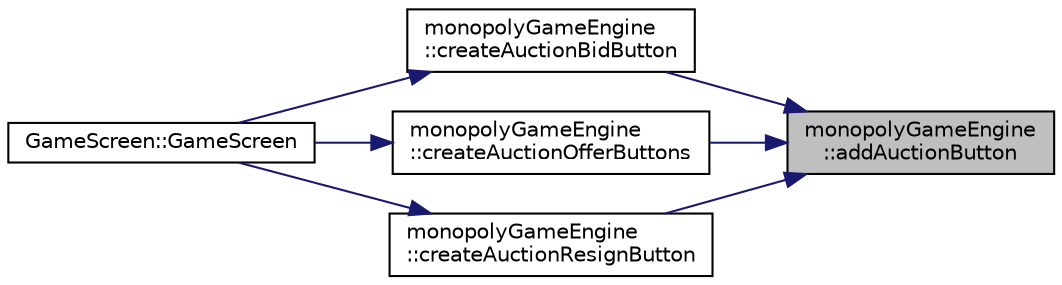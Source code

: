 digraph "monopolyGameEngine::addAuctionButton"
{
 // LATEX_PDF_SIZE
  edge [fontname="Helvetica",fontsize="10",labelfontname="Helvetica",labelfontsize="10"];
  node [fontname="Helvetica",fontsize="10",shape=record];
  rankdir="RL";
  Node1 [label="monopolyGameEngine\l::addAuctionButton",height=0.2,width=0.4,color="black", fillcolor="grey75", style="filled", fontcolor="black",tooltip=" "];
  Node1 -> Node2 [dir="back",color="midnightblue",fontsize="10",style="solid",fontname="Helvetica"];
  Node2 [label="monopolyGameEngine\l::createAuctionBidButton",height=0.2,width=0.4,color="black", fillcolor="white", style="filled",URL="$classmonopoly_game_engine.html#aecb1bcba8503a9b60df0563557c27a78",tooltip=" "];
  Node2 -> Node3 [dir="back",color="midnightblue",fontsize="10",style="solid",fontname="Helvetica"];
  Node3 [label="GameScreen::GameScreen",height=0.2,width=0.4,color="black", fillcolor="white", style="filled",URL="$class_game_screen.html#a3866912fd5861b29c9ad3c08ea67fd16",tooltip=" "];
  Node1 -> Node4 [dir="back",color="midnightblue",fontsize="10",style="solid",fontname="Helvetica"];
  Node4 [label="monopolyGameEngine\l::createAuctionOfferButtons",height=0.2,width=0.4,color="black", fillcolor="white", style="filled",URL="$classmonopoly_game_engine.html#a7848f61249fb58380e8ca9f11e599fe6",tooltip=" "];
  Node4 -> Node3 [dir="back",color="midnightblue",fontsize="10",style="solid",fontname="Helvetica"];
  Node1 -> Node5 [dir="back",color="midnightblue",fontsize="10",style="solid",fontname="Helvetica"];
  Node5 [label="monopolyGameEngine\l::createAuctionResignButton",height=0.2,width=0.4,color="black", fillcolor="white", style="filled",URL="$classmonopoly_game_engine.html#a0d8cbc20ae90259c3f0e5258472c6532",tooltip=" "];
  Node5 -> Node3 [dir="back",color="midnightblue",fontsize="10",style="solid",fontname="Helvetica"];
}
